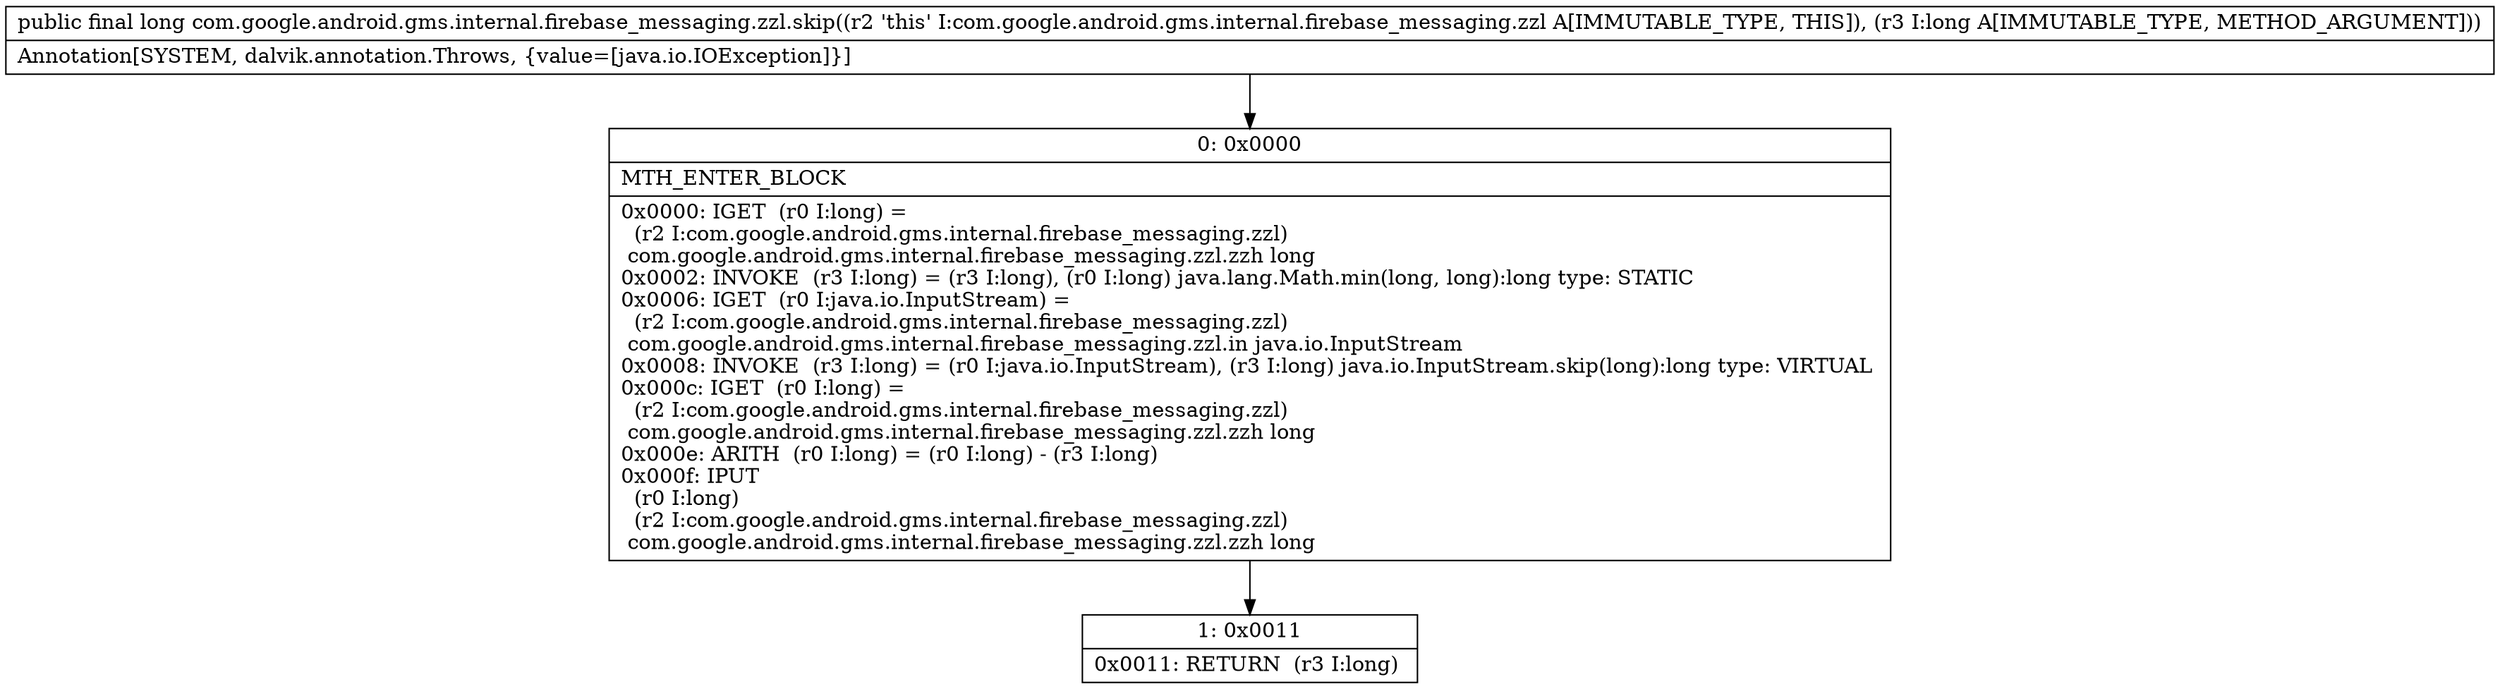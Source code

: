 digraph "CFG forcom.google.android.gms.internal.firebase_messaging.zzl.skip(J)J" {
Node_0 [shape=record,label="{0\:\ 0x0000|MTH_ENTER_BLOCK\l|0x0000: IGET  (r0 I:long) = \l  (r2 I:com.google.android.gms.internal.firebase_messaging.zzl)\l com.google.android.gms.internal.firebase_messaging.zzl.zzh long \l0x0002: INVOKE  (r3 I:long) = (r3 I:long), (r0 I:long) java.lang.Math.min(long, long):long type: STATIC \l0x0006: IGET  (r0 I:java.io.InputStream) = \l  (r2 I:com.google.android.gms.internal.firebase_messaging.zzl)\l com.google.android.gms.internal.firebase_messaging.zzl.in java.io.InputStream \l0x0008: INVOKE  (r3 I:long) = (r0 I:java.io.InputStream), (r3 I:long) java.io.InputStream.skip(long):long type: VIRTUAL \l0x000c: IGET  (r0 I:long) = \l  (r2 I:com.google.android.gms.internal.firebase_messaging.zzl)\l com.google.android.gms.internal.firebase_messaging.zzl.zzh long \l0x000e: ARITH  (r0 I:long) = (r0 I:long) \- (r3 I:long) \l0x000f: IPUT  \l  (r0 I:long)\l  (r2 I:com.google.android.gms.internal.firebase_messaging.zzl)\l com.google.android.gms.internal.firebase_messaging.zzl.zzh long \l}"];
Node_1 [shape=record,label="{1\:\ 0x0011|0x0011: RETURN  (r3 I:long) \l}"];
MethodNode[shape=record,label="{public final long com.google.android.gms.internal.firebase_messaging.zzl.skip((r2 'this' I:com.google.android.gms.internal.firebase_messaging.zzl A[IMMUTABLE_TYPE, THIS]), (r3 I:long A[IMMUTABLE_TYPE, METHOD_ARGUMENT]))  | Annotation[SYSTEM, dalvik.annotation.Throws, \{value=[java.io.IOException]\}]\l}"];
MethodNode -> Node_0;
Node_0 -> Node_1;
}

